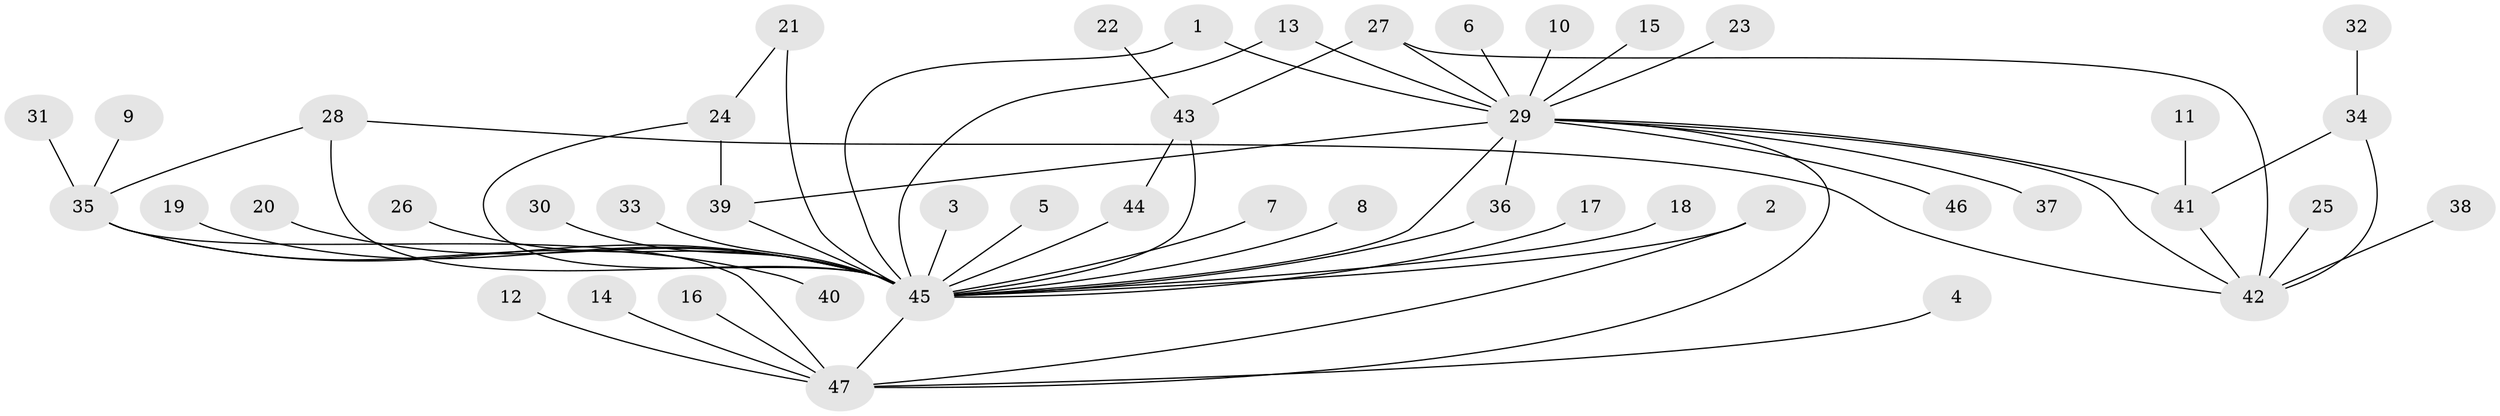 // original degree distribution, {20: 0.010638297872340425, 6: 0.02127659574468085, 2: 0.26595744680851063, 3: 0.06382978723404255, 21: 0.010638297872340425, 7: 0.02127659574468085, 5: 0.02127659574468085, 12: 0.010638297872340425, 1: 0.5106382978723404, 4: 0.05319148936170213, 9: 0.010638297872340425}
// Generated by graph-tools (version 1.1) at 2025/49/03/09/25 03:49:56]
// undirected, 47 vertices, 62 edges
graph export_dot {
graph [start="1"]
  node [color=gray90,style=filled];
  1;
  2;
  3;
  4;
  5;
  6;
  7;
  8;
  9;
  10;
  11;
  12;
  13;
  14;
  15;
  16;
  17;
  18;
  19;
  20;
  21;
  22;
  23;
  24;
  25;
  26;
  27;
  28;
  29;
  30;
  31;
  32;
  33;
  34;
  35;
  36;
  37;
  38;
  39;
  40;
  41;
  42;
  43;
  44;
  45;
  46;
  47;
  1 -- 29 [weight=1.0];
  1 -- 45 [weight=1.0];
  2 -- 45 [weight=1.0];
  2 -- 47 [weight=1.0];
  3 -- 45 [weight=1.0];
  4 -- 47 [weight=1.0];
  5 -- 45 [weight=1.0];
  6 -- 29 [weight=1.0];
  7 -- 45 [weight=1.0];
  8 -- 45 [weight=1.0];
  9 -- 35 [weight=1.0];
  10 -- 29 [weight=1.0];
  11 -- 41 [weight=1.0];
  12 -- 47 [weight=1.0];
  13 -- 29 [weight=1.0];
  13 -- 45 [weight=1.0];
  14 -- 47 [weight=1.0];
  15 -- 29 [weight=1.0];
  16 -- 47 [weight=1.0];
  17 -- 45 [weight=1.0];
  18 -- 45 [weight=1.0];
  19 -- 45 [weight=1.0];
  20 -- 45 [weight=2.0];
  21 -- 24 [weight=1.0];
  21 -- 45 [weight=2.0];
  22 -- 43 [weight=1.0];
  23 -- 29 [weight=1.0];
  24 -- 39 [weight=1.0];
  24 -- 45 [weight=1.0];
  25 -- 42 [weight=1.0];
  26 -- 45 [weight=1.0];
  27 -- 29 [weight=1.0];
  27 -- 42 [weight=1.0];
  27 -- 43 [weight=1.0];
  28 -- 35 [weight=1.0];
  28 -- 42 [weight=1.0];
  28 -- 45 [weight=1.0];
  29 -- 36 [weight=1.0];
  29 -- 37 [weight=1.0];
  29 -- 39 [weight=1.0];
  29 -- 41 [weight=2.0];
  29 -- 42 [weight=1.0];
  29 -- 45 [weight=3.0];
  29 -- 46 [weight=1.0];
  29 -- 47 [weight=1.0];
  30 -- 45 [weight=1.0];
  31 -- 35 [weight=1.0];
  32 -- 34 [weight=1.0];
  33 -- 45 [weight=1.0];
  34 -- 41 [weight=1.0];
  34 -- 42 [weight=1.0];
  35 -- 40 [weight=1.0];
  35 -- 45 [weight=1.0];
  35 -- 47 [weight=1.0];
  36 -- 45 [weight=1.0];
  38 -- 42 [weight=1.0];
  39 -- 45 [weight=1.0];
  41 -- 42 [weight=1.0];
  43 -- 44 [weight=1.0];
  43 -- 45 [weight=1.0];
  44 -- 45 [weight=1.0];
  45 -- 47 [weight=1.0];
}
